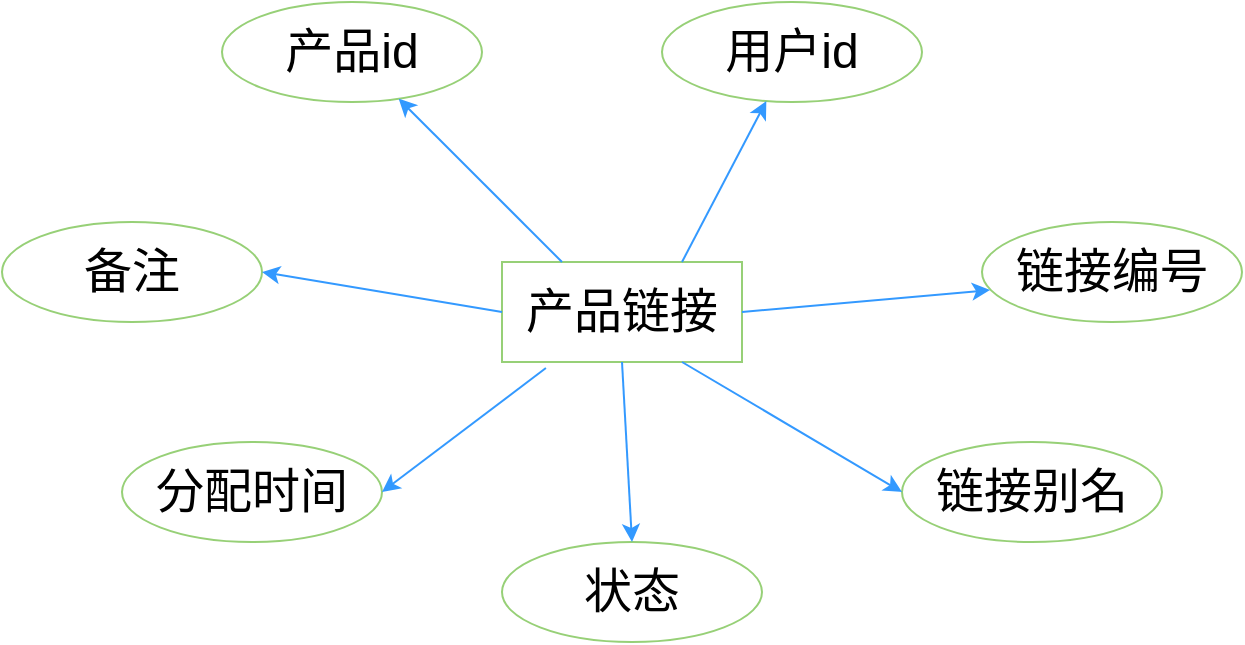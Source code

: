 <mxfile version="20.2.6" type="github">
  <diagram id="ThPqZ3XuMWu1pGZ1OLbE" name="第 1 页">
    <mxGraphModel dx="1426" dy="623" grid="1" gridSize="10" guides="1" tooltips="1" connect="1" arrows="1" fold="1" page="1" pageScale="1" pageWidth="827" pageHeight="1169" math="0" shadow="0">
      <root>
        <mxCell id="0" />
        <mxCell id="1" parent="0" />
        <mxCell id="TfNDDdNWFm4lYkEGt4rj-1" value="&lt;span style=&quot;font-size: 24px;&quot;&gt;产品链接&lt;/span&gt;" style="rounded=0;whiteSpace=wrap;html=1;strokeColor=#97D077;" vertex="1" parent="1">
          <mxGeometry x="350" y="280" width="120" height="50" as="geometry" />
        </mxCell>
        <mxCell id="TfNDDdNWFm4lYkEGt4rj-2" value="&lt;span style=&quot;font-size: 24px;&quot;&gt;备注&lt;/span&gt;" style="ellipse;whiteSpace=wrap;html=1;strokeColor=#97D077;" vertex="1" parent="1">
          <mxGeometry x="100" y="260" width="130" height="50" as="geometry" />
        </mxCell>
        <mxCell id="TfNDDdNWFm4lYkEGt4rj-3" value="&lt;span style=&quot;font-size: 24px;&quot;&gt;分配时间&lt;/span&gt;" style="ellipse;whiteSpace=wrap;html=1;strokeColor=#97D077;" vertex="1" parent="1">
          <mxGeometry x="160" y="370" width="130" height="50" as="geometry" />
        </mxCell>
        <mxCell id="TfNDDdNWFm4lYkEGt4rj-4" value="&lt;span style=&quot;font-size: 24px;&quot;&gt;产品id&lt;/span&gt;" style="ellipse;whiteSpace=wrap;html=1;strokeColor=#97D077;" vertex="1" parent="1">
          <mxGeometry x="210" y="150" width="130" height="50" as="geometry" />
        </mxCell>
        <mxCell id="TfNDDdNWFm4lYkEGt4rj-5" value="&lt;span style=&quot;font-size: 24px;&quot;&gt;用户id&lt;/span&gt;" style="ellipse;whiteSpace=wrap;html=1;strokeColor=#97D077;" vertex="1" parent="1">
          <mxGeometry x="430" y="150" width="130" height="50" as="geometry" />
        </mxCell>
        <mxCell id="TfNDDdNWFm4lYkEGt4rj-6" value="&lt;span style=&quot;font-size: 24px;&quot;&gt;链接编号&lt;/span&gt;" style="ellipse;whiteSpace=wrap;html=1;strokeColor=#97D077;" vertex="1" parent="1">
          <mxGeometry x="590" y="260" width="130" height="50" as="geometry" />
        </mxCell>
        <mxCell id="TfNDDdNWFm4lYkEGt4rj-7" value="&lt;span style=&quot;font-size: 24px;&quot;&gt;链接别名&lt;/span&gt;" style="ellipse;whiteSpace=wrap;html=1;strokeColor=#97D077;" vertex="1" parent="1">
          <mxGeometry x="550" y="370" width="130" height="50" as="geometry" />
        </mxCell>
        <mxCell id="TfNDDdNWFm4lYkEGt4rj-8" value="&lt;span style=&quot;font-size: 24px;&quot;&gt;状态&lt;/span&gt;" style="ellipse;whiteSpace=wrap;html=1;strokeColor=#97D077;" vertex="1" parent="1">
          <mxGeometry x="350" y="420" width="130" height="50" as="geometry" />
        </mxCell>
        <mxCell id="TfNDDdNWFm4lYkEGt4rj-9" style="edgeStyle=orthogonalEdgeStyle;rounded=0;orthogonalLoop=1;jettySize=auto;html=1;exitX=0.5;exitY=1;exitDx=0;exitDy=0;" edge="1" parent="1" source="TfNDDdNWFm4lYkEGt4rj-7" target="TfNDDdNWFm4lYkEGt4rj-7">
          <mxGeometry relative="1" as="geometry" />
        </mxCell>
        <mxCell id="TfNDDdNWFm4lYkEGt4rj-10" value="" style="endArrow=classic;html=1;rounded=0;strokeColor=#3399FF;entryX=0.5;entryY=0;entryDx=0;entryDy=0;exitX=0.5;exitY=1;exitDx=0;exitDy=0;" edge="1" parent="1" source="TfNDDdNWFm4lYkEGt4rj-1" target="TfNDDdNWFm4lYkEGt4rj-8">
          <mxGeometry width="50" height="50" relative="1" as="geometry">
            <mxPoint x="390" y="350" as="sourcePoint" />
            <mxPoint x="440" y="300" as="targetPoint" />
          </mxGeometry>
        </mxCell>
        <mxCell id="TfNDDdNWFm4lYkEGt4rj-12" value="" style="endArrow=classic;html=1;rounded=0;strokeColor=#3399FF;exitX=0.75;exitY=0;exitDx=0;exitDy=0;" edge="1" parent="1" source="TfNDDdNWFm4lYkEGt4rj-1" target="TfNDDdNWFm4lYkEGt4rj-5">
          <mxGeometry width="50" height="50" relative="1" as="geometry">
            <mxPoint x="420" y="340" as="sourcePoint" />
            <mxPoint x="425" y="430" as="targetPoint" />
          </mxGeometry>
        </mxCell>
        <mxCell id="TfNDDdNWFm4lYkEGt4rj-13" value="" style="endArrow=classic;html=1;rounded=0;strokeColor=#3399FF;entryX=0.031;entryY=0.68;entryDx=0;entryDy=0;exitX=1;exitY=0.5;exitDx=0;exitDy=0;entryPerimeter=0;" edge="1" parent="1" source="TfNDDdNWFm4lYkEGt4rj-1" target="TfNDDdNWFm4lYkEGt4rj-6">
          <mxGeometry width="50" height="50" relative="1" as="geometry">
            <mxPoint x="430" y="350" as="sourcePoint" />
            <mxPoint x="435" y="440" as="targetPoint" />
          </mxGeometry>
        </mxCell>
        <mxCell id="TfNDDdNWFm4lYkEGt4rj-14" value="" style="endArrow=classic;html=1;rounded=0;strokeColor=#3399FF;entryX=0;entryY=0.5;entryDx=0;entryDy=0;exitX=0.75;exitY=1;exitDx=0;exitDy=0;" edge="1" parent="1" source="TfNDDdNWFm4lYkEGt4rj-1" target="TfNDDdNWFm4lYkEGt4rj-7">
          <mxGeometry width="50" height="50" relative="1" as="geometry">
            <mxPoint x="440" y="360" as="sourcePoint" />
            <mxPoint x="445" y="450" as="targetPoint" />
          </mxGeometry>
        </mxCell>
        <mxCell id="TfNDDdNWFm4lYkEGt4rj-15" value="" style="endArrow=classic;html=1;rounded=0;strokeColor=#3399FF;exitX=0.25;exitY=0;exitDx=0;exitDy=0;" edge="1" parent="1" source="TfNDDdNWFm4lYkEGt4rj-1" target="TfNDDdNWFm4lYkEGt4rj-4">
          <mxGeometry width="50" height="50" relative="1" as="geometry">
            <mxPoint x="450" y="370" as="sourcePoint" />
            <mxPoint x="455" y="460" as="targetPoint" />
          </mxGeometry>
        </mxCell>
        <mxCell id="TfNDDdNWFm4lYkEGt4rj-16" value="" style="endArrow=classic;html=1;rounded=0;strokeColor=#3399FF;entryX=1;entryY=0.5;entryDx=0;entryDy=0;exitX=0;exitY=0.5;exitDx=0;exitDy=0;" edge="1" parent="1" source="TfNDDdNWFm4lYkEGt4rj-1" target="TfNDDdNWFm4lYkEGt4rj-2">
          <mxGeometry width="50" height="50" relative="1" as="geometry">
            <mxPoint x="460" y="380" as="sourcePoint" />
            <mxPoint x="465" y="470" as="targetPoint" />
          </mxGeometry>
        </mxCell>
        <mxCell id="TfNDDdNWFm4lYkEGt4rj-17" value="" style="endArrow=classic;html=1;rounded=0;strokeColor=#3399FF;entryX=1;entryY=0.5;entryDx=0;entryDy=0;exitX=0.183;exitY=1.06;exitDx=0;exitDy=0;exitPerimeter=0;" edge="1" parent="1" source="TfNDDdNWFm4lYkEGt4rj-1" target="TfNDDdNWFm4lYkEGt4rj-3">
          <mxGeometry width="50" height="50" relative="1" as="geometry">
            <mxPoint x="470" y="390" as="sourcePoint" />
            <mxPoint x="475" y="480" as="targetPoint" />
          </mxGeometry>
        </mxCell>
      </root>
    </mxGraphModel>
  </diagram>
</mxfile>
